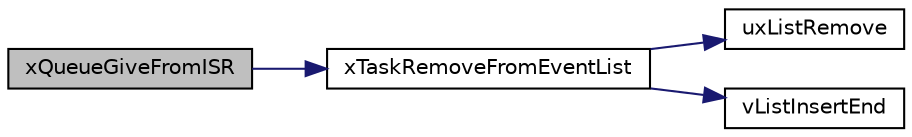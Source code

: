 digraph "xQueueGiveFromISR"
{
  edge [fontname="Helvetica",fontsize="10",labelfontname="Helvetica",labelfontsize="10"];
  node [fontname="Helvetica",fontsize="10",shape=record];
  rankdir="LR";
  Node1 [label="xQueueGiveFromISR",height=0.2,width=0.4,color="black", fillcolor="grey75", style="filled" fontcolor="black"];
  Node1 -> Node2 [color="midnightblue",fontsize="10",style="solid",fontname="Helvetica"];
  Node2 [label="xTaskRemoveFromEventList",height=0.2,width=0.4,color="black", fillcolor="white", style="filled",URL="$tasks_8c.html#a6d21c9054b62d8bc1bfb2724e11578d9"];
  Node2 -> Node3 [color="midnightblue",fontsize="10",style="solid",fontname="Helvetica"];
  Node3 [label="uxListRemove",height=0.2,width=0.4,color="black", fillcolor="white", style="filled",URL="$list_8c.html#a274fdced76bbdd9d8a4c4840ded2920c"];
  Node2 -> Node4 [color="midnightblue",fontsize="10",style="solid",fontname="Helvetica"];
  Node4 [label="vListInsertEnd",height=0.2,width=0.4,color="black", fillcolor="white", style="filled",URL="$list_8c.html#a3240bc0f43fcf755be02bfc6de7dc6ef"];
}
